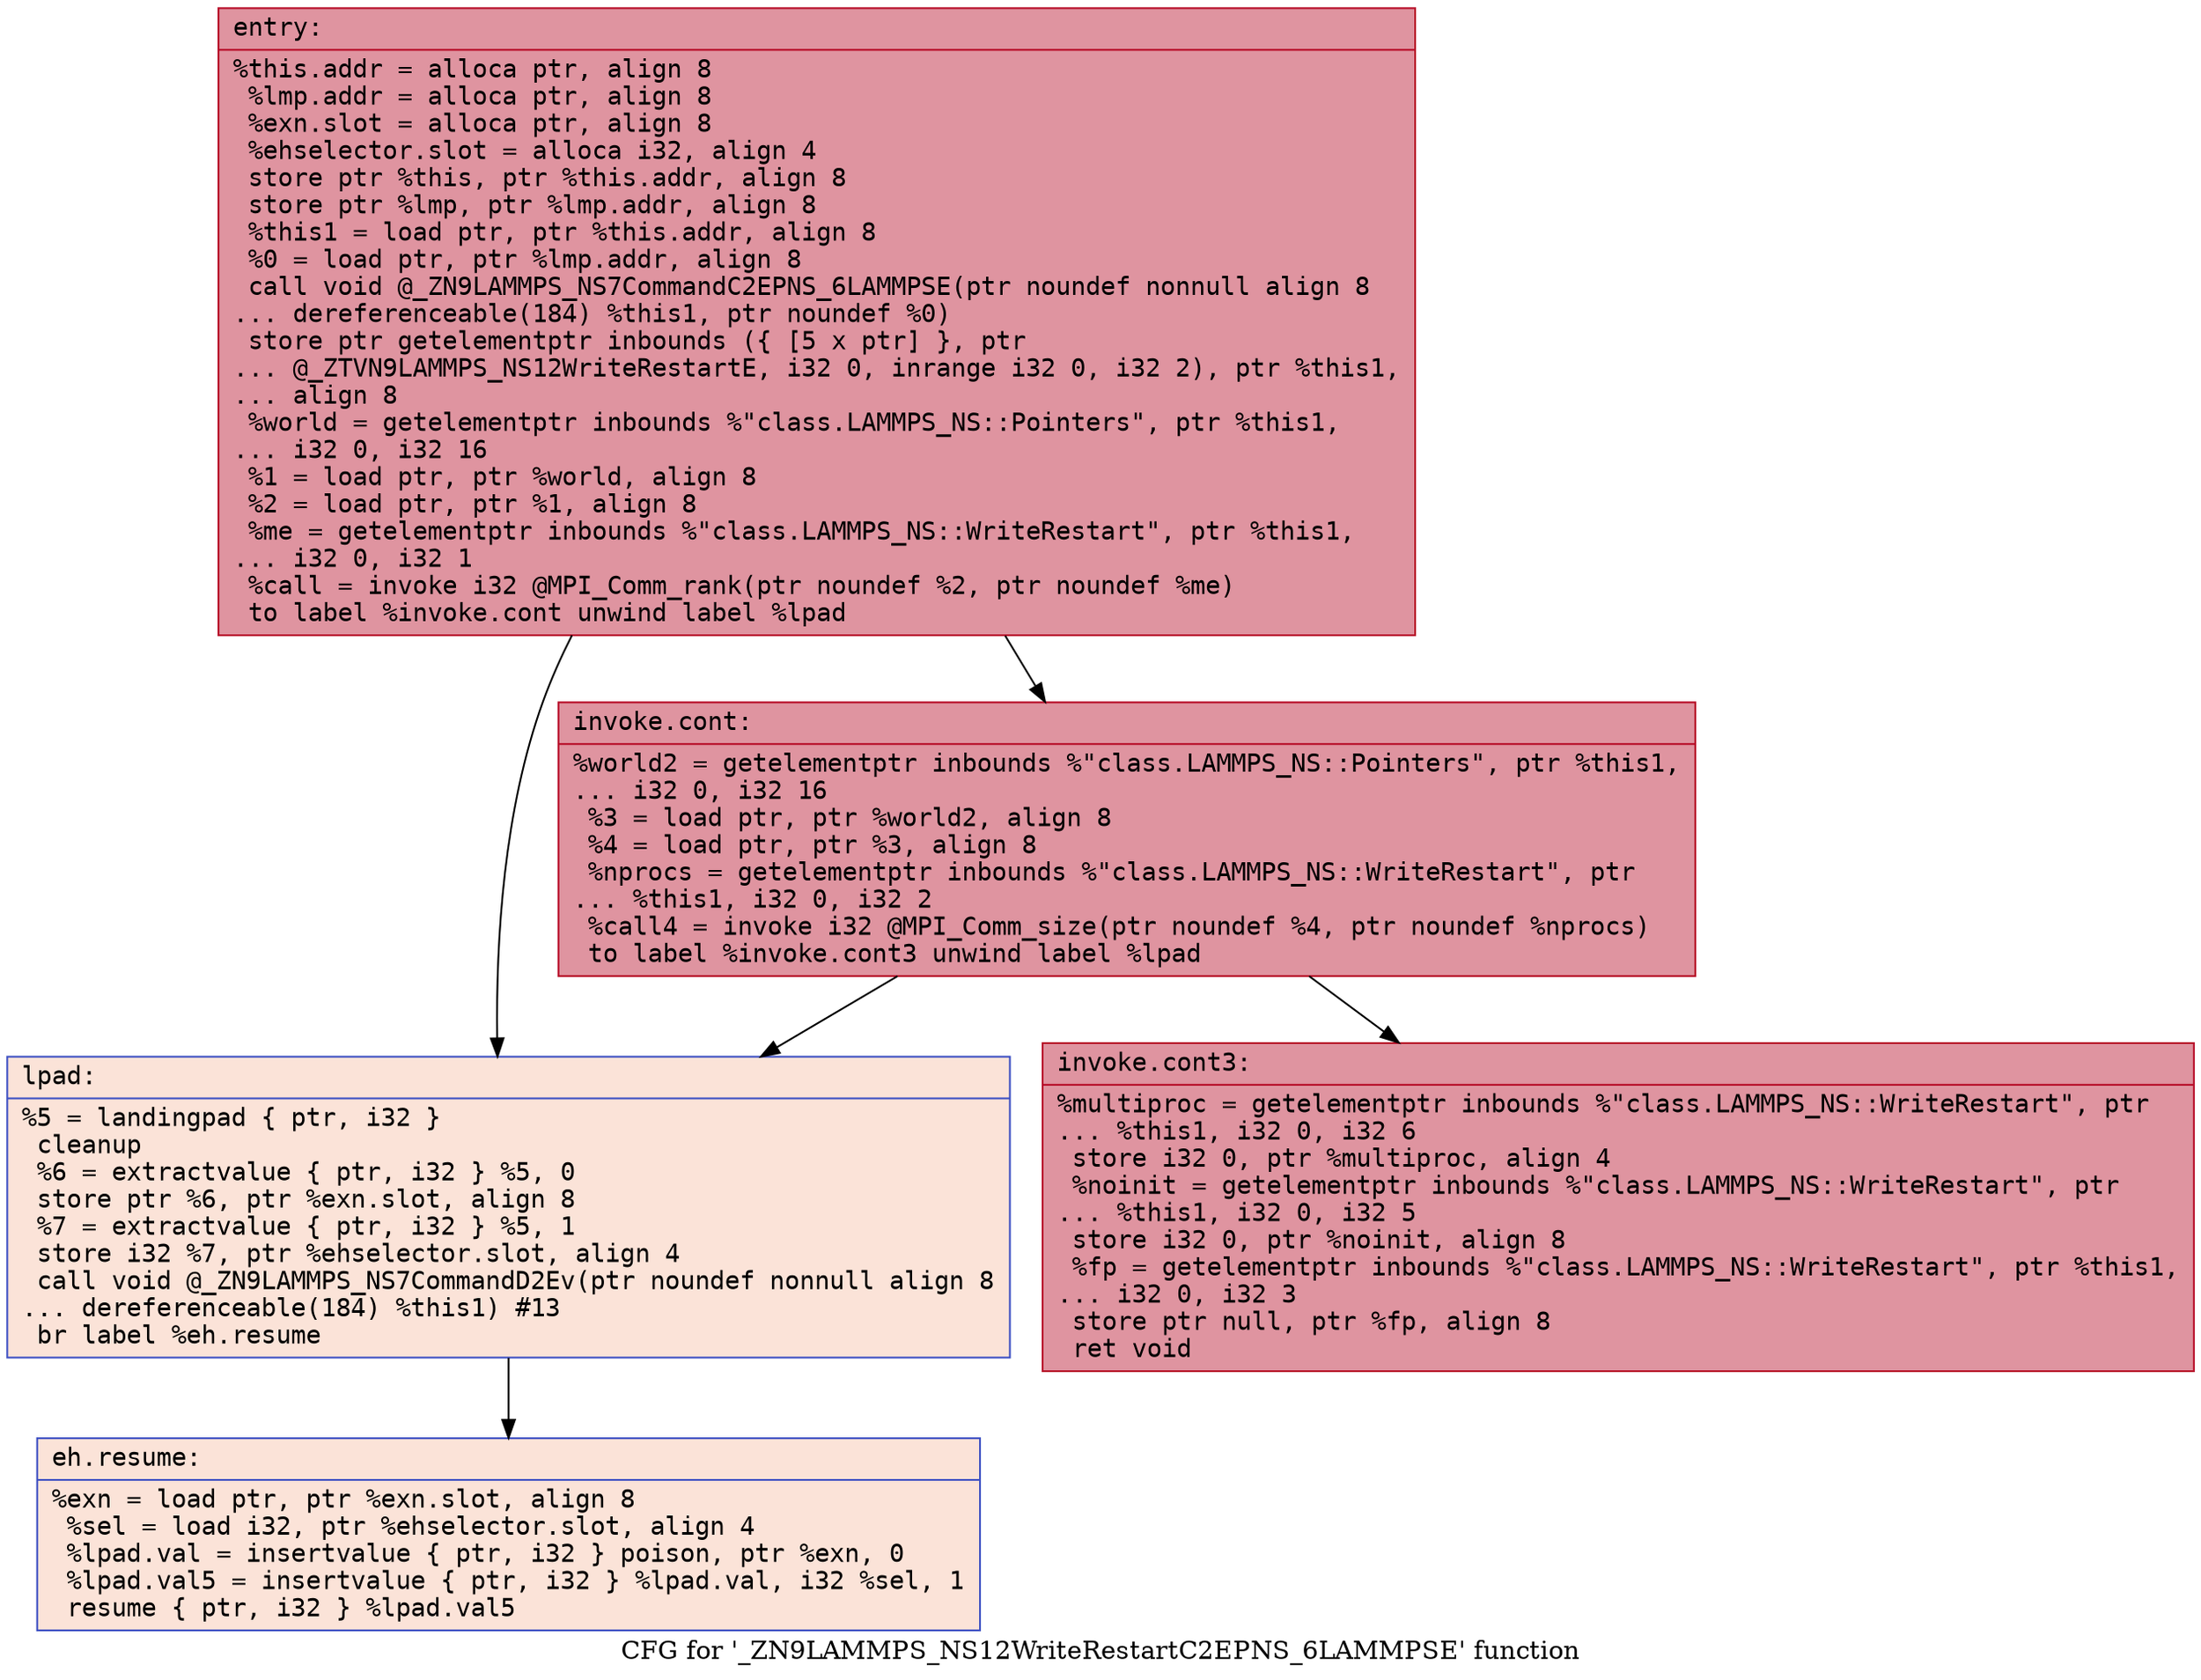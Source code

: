 digraph "CFG for '_ZN9LAMMPS_NS12WriteRestartC2EPNS_6LAMMPSE' function" {
	label="CFG for '_ZN9LAMMPS_NS12WriteRestartC2EPNS_6LAMMPSE' function";

	Node0x557ad5be8160 [shape=record,color="#b70d28ff", style=filled, fillcolor="#b70d2870" fontname="Courier",label="{entry:\l|  %this.addr = alloca ptr, align 8\l  %lmp.addr = alloca ptr, align 8\l  %exn.slot = alloca ptr, align 8\l  %ehselector.slot = alloca i32, align 4\l  store ptr %this, ptr %this.addr, align 8\l  store ptr %lmp, ptr %lmp.addr, align 8\l  %this1 = load ptr, ptr %this.addr, align 8\l  %0 = load ptr, ptr %lmp.addr, align 8\l  call void @_ZN9LAMMPS_NS7CommandC2EPNS_6LAMMPSE(ptr noundef nonnull align 8\l... dereferenceable(184) %this1, ptr noundef %0)\l  store ptr getelementptr inbounds (\{ [5 x ptr] \}, ptr\l... @_ZTVN9LAMMPS_NS12WriteRestartE, i32 0, inrange i32 0, i32 2), ptr %this1,\l... align 8\l  %world = getelementptr inbounds %\"class.LAMMPS_NS::Pointers\", ptr %this1,\l... i32 0, i32 16\l  %1 = load ptr, ptr %world, align 8\l  %2 = load ptr, ptr %1, align 8\l  %me = getelementptr inbounds %\"class.LAMMPS_NS::WriteRestart\", ptr %this1,\l... i32 0, i32 1\l  %call = invoke i32 @MPI_Comm_rank(ptr noundef %2, ptr noundef %me)\l          to label %invoke.cont unwind label %lpad\l}"];
	Node0x557ad5be8160 -> Node0x557ad5be8d20[tooltip="entry -> invoke.cont\nProbability 100.00%" ];
	Node0x557ad5be8160 -> Node0x557ad5be8e00[tooltip="entry -> lpad\nProbability 0.00%" ];
	Node0x557ad5be8d20 [shape=record,color="#b70d28ff", style=filled, fillcolor="#b70d2870" fontname="Courier",label="{invoke.cont:\l|  %world2 = getelementptr inbounds %\"class.LAMMPS_NS::Pointers\", ptr %this1,\l... i32 0, i32 16\l  %3 = load ptr, ptr %world2, align 8\l  %4 = load ptr, ptr %3, align 8\l  %nprocs = getelementptr inbounds %\"class.LAMMPS_NS::WriteRestart\", ptr\l... %this1, i32 0, i32 2\l  %call4 = invoke i32 @MPI_Comm_size(ptr noundef %4, ptr noundef %nprocs)\l          to label %invoke.cont3 unwind label %lpad\l}"];
	Node0x557ad5be8d20 -> Node0x557ad5be9480[tooltip="invoke.cont -> invoke.cont3\nProbability 100.00%" ];
	Node0x557ad5be8d20 -> Node0x557ad5be8e00[tooltip="invoke.cont -> lpad\nProbability 0.00%" ];
	Node0x557ad5be9480 [shape=record,color="#b70d28ff", style=filled, fillcolor="#b70d2870" fontname="Courier",label="{invoke.cont3:\l|  %multiproc = getelementptr inbounds %\"class.LAMMPS_NS::WriteRestart\", ptr\l... %this1, i32 0, i32 6\l  store i32 0, ptr %multiproc, align 4\l  %noinit = getelementptr inbounds %\"class.LAMMPS_NS::WriteRestart\", ptr\l... %this1, i32 0, i32 5\l  store i32 0, ptr %noinit, align 8\l  %fp = getelementptr inbounds %\"class.LAMMPS_NS::WriteRestart\", ptr %this1,\l... i32 0, i32 3\l  store ptr null, ptr %fp, align 8\l  ret void\l}"];
	Node0x557ad5be8e00 [shape=record,color="#3d50c3ff", style=filled, fillcolor="#f6bfa670" fontname="Courier",label="{lpad:\l|  %5 = landingpad \{ ptr, i32 \}\l          cleanup\l  %6 = extractvalue \{ ptr, i32 \} %5, 0\l  store ptr %6, ptr %exn.slot, align 8\l  %7 = extractvalue \{ ptr, i32 \} %5, 1\l  store i32 %7, ptr %ehselector.slot, align 4\l  call void @_ZN9LAMMPS_NS7CommandD2Ev(ptr noundef nonnull align 8\l... dereferenceable(184) %this1) #13\l  br label %eh.resume\l}"];
	Node0x557ad5be8e00 -> Node0x557ad5bea0d0[tooltip="lpad -> eh.resume\nProbability 100.00%" ];
	Node0x557ad5bea0d0 [shape=record,color="#3d50c3ff", style=filled, fillcolor="#f6bfa670" fontname="Courier",label="{eh.resume:\l|  %exn = load ptr, ptr %exn.slot, align 8\l  %sel = load i32, ptr %ehselector.slot, align 4\l  %lpad.val = insertvalue \{ ptr, i32 \} poison, ptr %exn, 0\l  %lpad.val5 = insertvalue \{ ptr, i32 \} %lpad.val, i32 %sel, 1\l  resume \{ ptr, i32 \} %lpad.val5\l}"];
}

